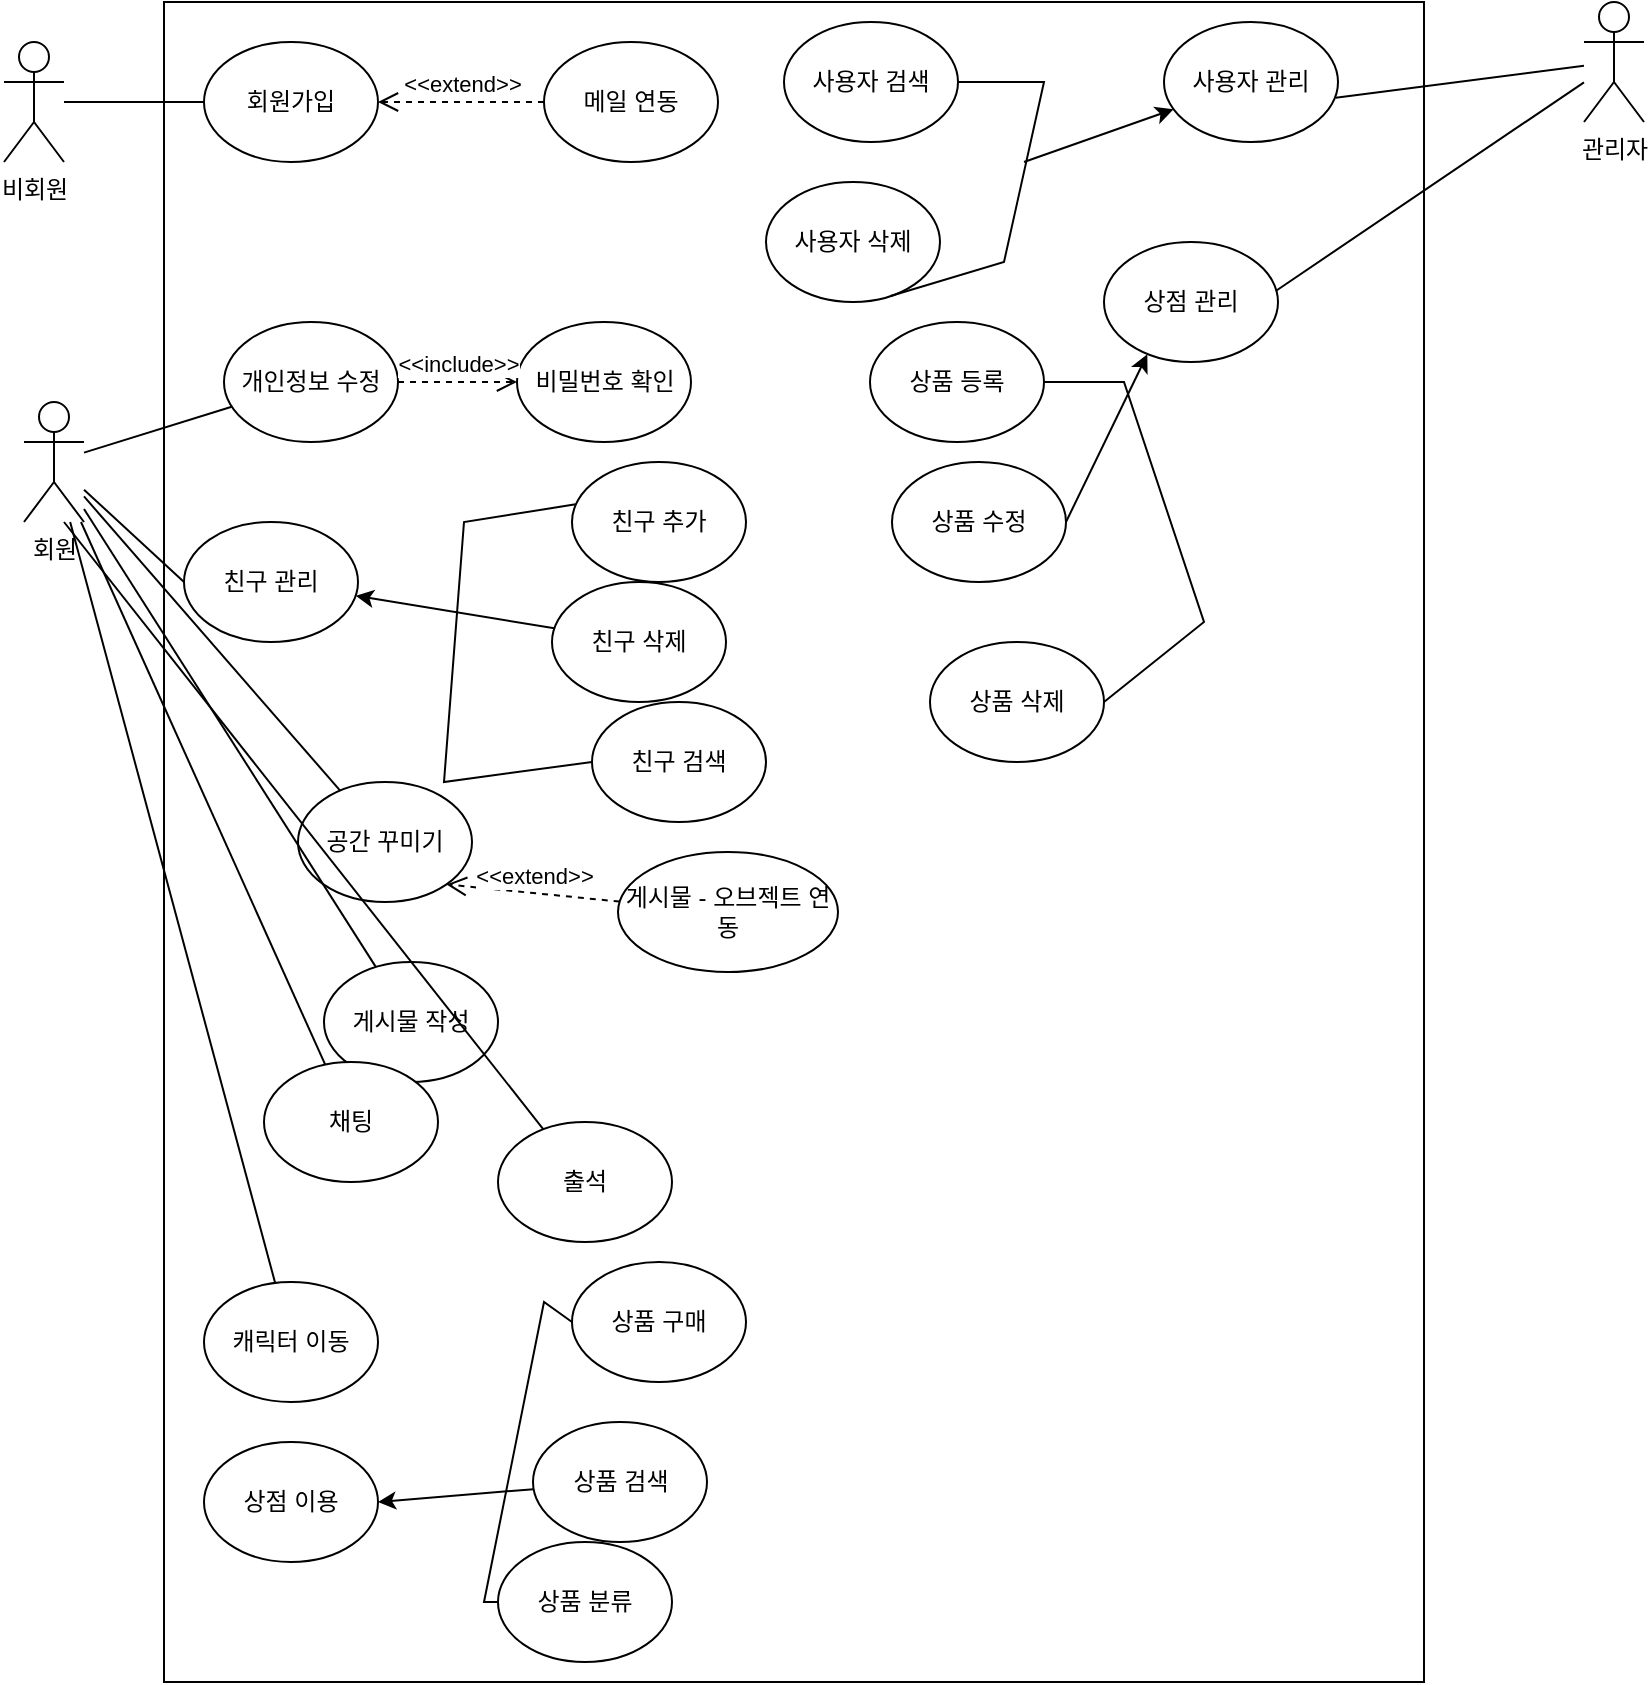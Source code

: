<mxfile version="20.5.3" type="github">
  <diagram id="krQl1NAr_Uzct_Pf9GCD" name="페이지-1">
    <mxGraphModel dx="1185" dy="628" grid="1" gridSize="10" guides="1" tooltips="1" connect="1" arrows="1" fold="1" page="1" pageScale="1" pageWidth="827" pageHeight="1169" math="0" shadow="0">
      <root>
        <mxCell id="0" />
        <mxCell id="1" parent="0" />
        <mxCell id="ElBBsk1AIbg9ltWtopyc-25" value="" style="rounded=0;whiteSpace=wrap;html=1;" vertex="1" parent="1">
          <mxGeometry x="260" y="160" width="630" height="840" as="geometry" />
        </mxCell>
        <mxCell id="soP50pAgeH5xgdS1O4EO-1" value="비회원" style="shape=umlActor;verticalLabelPosition=bottom;verticalAlign=top;html=1;outlineConnect=0;" parent="1" vertex="1">
          <mxGeometry x="180" y="180" width="30" height="60" as="geometry" />
        </mxCell>
        <mxCell id="ElBBsk1AIbg9ltWtopyc-1" value="회원" style="shape=umlActor;verticalLabelPosition=bottom;verticalAlign=top;html=1;outlineConnect=0;" vertex="1" parent="1">
          <mxGeometry x="190" y="360" width="30" height="60" as="geometry" />
        </mxCell>
        <mxCell id="ElBBsk1AIbg9ltWtopyc-4" value="관리자" style="shape=umlActor;verticalLabelPosition=bottom;verticalAlign=top;html=1;outlineConnect=0;" vertex="1" parent="1">
          <mxGeometry x="970" y="160" width="30" height="60" as="geometry" />
        </mxCell>
        <mxCell id="ElBBsk1AIbg9ltWtopyc-8" value="회원가입" style="ellipse;whiteSpace=wrap;html=1;" vertex="1" parent="1">
          <mxGeometry x="280" y="180" width="87" height="60" as="geometry" />
        </mxCell>
        <mxCell id="ElBBsk1AIbg9ltWtopyc-9" value="메일 연동" style="ellipse;whiteSpace=wrap;html=1;" vertex="1" parent="1">
          <mxGeometry x="450" y="180" width="87" height="60" as="geometry" />
        </mxCell>
        <mxCell id="ElBBsk1AIbg9ltWtopyc-10" value="개인정보 수정" style="ellipse;whiteSpace=wrap;html=1;" vertex="1" parent="1">
          <mxGeometry x="290" y="320" width="87" height="60" as="geometry" />
        </mxCell>
        <mxCell id="ElBBsk1AIbg9ltWtopyc-12" value="비밀번호 확인" style="ellipse;whiteSpace=wrap;html=1;" vertex="1" parent="1">
          <mxGeometry x="436.5" y="320" width="87" height="60" as="geometry" />
        </mxCell>
        <mxCell id="ElBBsk1AIbg9ltWtopyc-14" value="친구 관리" style="ellipse;whiteSpace=wrap;html=1;" vertex="1" parent="1">
          <mxGeometry x="270" y="420" width="87" height="60" as="geometry" />
        </mxCell>
        <mxCell id="ElBBsk1AIbg9ltWtopyc-15" value="친구 추가" style="ellipse;whiteSpace=wrap;html=1;" vertex="1" parent="1">
          <mxGeometry x="464" y="390" width="87" height="60" as="geometry" />
        </mxCell>
        <mxCell id="ElBBsk1AIbg9ltWtopyc-16" value="친구 삭제" style="ellipse;whiteSpace=wrap;html=1;" vertex="1" parent="1">
          <mxGeometry x="454" y="450" width="87" height="60" as="geometry" />
        </mxCell>
        <mxCell id="ElBBsk1AIbg9ltWtopyc-17" value="친구 검색" style="ellipse;whiteSpace=wrap;html=1;" vertex="1" parent="1">
          <mxGeometry x="474" y="510" width="87" height="60" as="geometry" />
        </mxCell>
        <mxCell id="ElBBsk1AIbg9ltWtopyc-22" value="공간 꾸미기" style="ellipse;whiteSpace=wrap;html=1;" vertex="1" parent="1">
          <mxGeometry x="327" y="550" width="87" height="60" as="geometry" />
        </mxCell>
        <mxCell id="ElBBsk1AIbg9ltWtopyc-26" value="" style="endArrow=none;html=1;rounded=0;entryX=0;entryY=0.5;entryDx=0;entryDy=0;" edge="1" parent="1" source="soP50pAgeH5xgdS1O4EO-1" target="ElBBsk1AIbg9ltWtopyc-8">
          <mxGeometry width="50" height="50" relative="1" as="geometry">
            <mxPoint x="220" y="250" as="sourcePoint" />
            <mxPoint x="270" y="200" as="targetPoint" />
          </mxGeometry>
        </mxCell>
        <mxCell id="ElBBsk1AIbg9ltWtopyc-31" value="&amp;lt;&amp;lt;extend&amp;gt;&amp;gt;" style="html=1;verticalAlign=bottom;endArrow=open;dashed=1;endSize=8;rounded=0;entryX=1;entryY=0.5;entryDx=0;entryDy=0;" edge="1" parent="1" source="ElBBsk1AIbg9ltWtopyc-9" target="ElBBsk1AIbg9ltWtopyc-8">
          <mxGeometry relative="1" as="geometry">
            <mxPoint x="450" y="280" as="sourcePoint" />
            <mxPoint x="370" y="280" as="targetPoint" />
          </mxGeometry>
        </mxCell>
        <mxCell id="ElBBsk1AIbg9ltWtopyc-32" value="" style="endArrow=none;html=1;rounded=0;" edge="1" parent="1" source="ElBBsk1AIbg9ltWtopyc-1" target="ElBBsk1AIbg9ltWtopyc-10">
          <mxGeometry width="50" height="50" relative="1" as="geometry">
            <mxPoint x="260" y="400" as="sourcePoint" />
            <mxPoint x="310" y="350" as="targetPoint" />
          </mxGeometry>
        </mxCell>
        <mxCell id="ElBBsk1AIbg9ltWtopyc-33" value="&amp;lt;&amp;lt;include&amp;gt;&amp;gt;" style="html=1;verticalAlign=bottom;endArrow=open;dashed=1;endSize=8;rounded=0;entryX=0;entryY=0.5;entryDx=0;entryDy=0;exitX=1;exitY=0.5;exitDx=0;exitDy=0;" edge="1" parent="1" source="ElBBsk1AIbg9ltWtopyc-10" target="ElBBsk1AIbg9ltWtopyc-12">
          <mxGeometry relative="1" as="geometry">
            <mxPoint x="440" y="360" as="sourcePoint" />
            <mxPoint x="377.0" y="220" as="targetPoint" />
          </mxGeometry>
        </mxCell>
        <mxCell id="ElBBsk1AIbg9ltWtopyc-34" value="" style="endArrow=none;html=1;rounded=0;entryX=0;entryY=0.5;entryDx=0;entryDy=0;" edge="1" parent="1" source="ElBBsk1AIbg9ltWtopyc-1" target="ElBBsk1AIbg9ltWtopyc-14">
          <mxGeometry width="50" height="50" relative="1" as="geometry">
            <mxPoint x="230" y="460" as="sourcePoint" />
            <mxPoint x="280" y="410" as="targetPoint" />
          </mxGeometry>
        </mxCell>
        <mxCell id="ElBBsk1AIbg9ltWtopyc-35" value="" style="endArrow=classic;html=1;rounded=0;" edge="1" parent="1" source="ElBBsk1AIbg9ltWtopyc-16" target="ElBBsk1AIbg9ltWtopyc-14">
          <mxGeometry width="50" height="50" relative="1" as="geometry">
            <mxPoint x="370" y="510" as="sourcePoint" />
            <mxPoint x="420" y="460" as="targetPoint" />
          </mxGeometry>
        </mxCell>
        <mxCell id="ElBBsk1AIbg9ltWtopyc-38" value="" style="endArrow=none;html=1;rounded=0;" edge="1" parent="1" source="ElBBsk1AIbg9ltWtopyc-22" target="ElBBsk1AIbg9ltWtopyc-1">
          <mxGeometry width="50" height="50" relative="1" as="geometry">
            <mxPoint x="280" y="570" as="sourcePoint" />
            <mxPoint x="330" y="520" as="targetPoint" />
          </mxGeometry>
        </mxCell>
        <mxCell id="ElBBsk1AIbg9ltWtopyc-39" value="게시물 - 오브젝트 연동" style="ellipse;whiteSpace=wrap;html=1;" vertex="1" parent="1">
          <mxGeometry x="487" y="585" width="110" height="60" as="geometry" />
        </mxCell>
        <mxCell id="ElBBsk1AIbg9ltWtopyc-40" value="&amp;lt;&amp;lt;extend&amp;gt;&amp;gt;" style="html=1;verticalAlign=bottom;endArrow=open;dashed=1;endSize=8;rounded=0;entryX=1;entryY=1;entryDx=0;entryDy=0;" edge="1" parent="1" source="ElBBsk1AIbg9ltWtopyc-39" target="ElBBsk1AIbg9ltWtopyc-22">
          <mxGeometry relative="1" as="geometry">
            <mxPoint x="446.5" y="360" as="sourcePoint" />
            <mxPoint x="387.0" y="360" as="targetPoint" />
          </mxGeometry>
        </mxCell>
        <mxCell id="ElBBsk1AIbg9ltWtopyc-41" value="게시물 작성" style="ellipse;whiteSpace=wrap;html=1;" vertex="1" parent="1">
          <mxGeometry x="340" y="640" width="87" height="60" as="geometry" />
        </mxCell>
        <mxCell id="ElBBsk1AIbg9ltWtopyc-42" value="캐릭터 이동" style="ellipse;whiteSpace=wrap;html=1;" vertex="1" parent="1">
          <mxGeometry x="280" y="800" width="87" height="60" as="geometry" />
        </mxCell>
        <mxCell id="ElBBsk1AIbg9ltWtopyc-43" value="채팅" style="ellipse;whiteSpace=wrap;html=1;" vertex="1" parent="1">
          <mxGeometry x="310" y="690" width="87" height="60" as="geometry" />
        </mxCell>
        <mxCell id="ElBBsk1AIbg9ltWtopyc-44" value="상점 이용" style="ellipse;whiteSpace=wrap;html=1;" vertex="1" parent="1">
          <mxGeometry x="280" y="880" width="87" height="60" as="geometry" />
        </mxCell>
        <mxCell id="ElBBsk1AIbg9ltWtopyc-45" value="출석" style="ellipse;whiteSpace=wrap;html=1;" vertex="1" parent="1">
          <mxGeometry x="427" y="720" width="87" height="60" as="geometry" />
        </mxCell>
        <mxCell id="ElBBsk1AIbg9ltWtopyc-46" value="사용자 관리" style="ellipse;whiteSpace=wrap;html=1;" vertex="1" parent="1">
          <mxGeometry x="760" y="170" width="87" height="60" as="geometry" />
        </mxCell>
        <mxCell id="ElBBsk1AIbg9ltWtopyc-47" value="사용자 삭제" style="ellipse;whiteSpace=wrap;html=1;" vertex="1" parent="1">
          <mxGeometry x="561" y="250" width="87" height="60" as="geometry" />
        </mxCell>
        <mxCell id="ElBBsk1AIbg9ltWtopyc-48" value="사용자 검색" style="ellipse;whiteSpace=wrap;html=1;" vertex="1" parent="1">
          <mxGeometry x="570" y="170" width="87" height="60" as="geometry" />
        </mxCell>
        <mxCell id="ElBBsk1AIbg9ltWtopyc-49" value="상점 관리" style="ellipse;whiteSpace=wrap;html=1;" vertex="1" parent="1">
          <mxGeometry x="730" y="280" width="87" height="60" as="geometry" />
        </mxCell>
        <mxCell id="ElBBsk1AIbg9ltWtopyc-50" value="상품 등록" style="ellipse;whiteSpace=wrap;html=1;" vertex="1" parent="1">
          <mxGeometry x="613" y="320" width="87" height="60" as="geometry" />
        </mxCell>
        <mxCell id="ElBBsk1AIbg9ltWtopyc-51" value="상품 수정" style="ellipse;whiteSpace=wrap;html=1;" vertex="1" parent="1">
          <mxGeometry x="624" y="390" width="87" height="60" as="geometry" />
        </mxCell>
        <mxCell id="ElBBsk1AIbg9ltWtopyc-52" value="상품 삭제" style="ellipse;whiteSpace=wrap;html=1;" vertex="1" parent="1">
          <mxGeometry x="643" y="480" width="87" height="60" as="geometry" />
        </mxCell>
        <mxCell id="ElBBsk1AIbg9ltWtopyc-53" value="" style="endArrow=none;html=1;rounded=0;" edge="1" parent="1" source="ElBBsk1AIbg9ltWtopyc-41" target="ElBBsk1AIbg9ltWtopyc-1">
          <mxGeometry width="50" height="50" relative="1" as="geometry">
            <mxPoint x="270" y="660" as="sourcePoint" />
            <mxPoint x="320" y="610" as="targetPoint" />
          </mxGeometry>
        </mxCell>
        <mxCell id="ElBBsk1AIbg9ltWtopyc-54" value="" style="endArrow=none;html=1;rounded=0;" edge="1" parent="1" source="ElBBsk1AIbg9ltWtopyc-43" target="ElBBsk1AIbg9ltWtopyc-1">
          <mxGeometry width="50" height="50" relative="1" as="geometry">
            <mxPoint x="200" y="630" as="sourcePoint" />
            <mxPoint x="250" y="580" as="targetPoint" />
          </mxGeometry>
        </mxCell>
        <mxCell id="ElBBsk1AIbg9ltWtopyc-55" value="" style="endArrow=none;html=1;rounded=0;" edge="1" parent="1" source="ElBBsk1AIbg9ltWtopyc-42" target="ElBBsk1AIbg9ltWtopyc-1">
          <mxGeometry width="50" height="50" relative="1" as="geometry">
            <mxPoint x="280" y="730" as="sourcePoint" />
            <mxPoint x="230" y="460" as="targetPoint" />
          </mxGeometry>
        </mxCell>
        <mxCell id="ElBBsk1AIbg9ltWtopyc-56" value="상품 구매" style="ellipse;whiteSpace=wrap;html=1;" vertex="1" parent="1">
          <mxGeometry x="464" y="790" width="87" height="60" as="geometry" />
        </mxCell>
        <mxCell id="ElBBsk1AIbg9ltWtopyc-57" value="상품 분류" style="ellipse;whiteSpace=wrap;html=1;" vertex="1" parent="1">
          <mxGeometry x="427" y="930" width="87" height="60" as="geometry" />
        </mxCell>
        <mxCell id="ElBBsk1AIbg9ltWtopyc-58" value="상품 검색" style="ellipse;whiteSpace=wrap;html=1;" vertex="1" parent="1">
          <mxGeometry x="444.5" y="870" width="87" height="60" as="geometry" />
        </mxCell>
        <mxCell id="ElBBsk1AIbg9ltWtopyc-59" value="" style="endArrow=none;html=1;rounded=0;exitX=0.987;exitY=0.631;exitDx=0;exitDy=0;exitPerimeter=0;" edge="1" parent="1" source="ElBBsk1AIbg9ltWtopyc-46" target="ElBBsk1AIbg9ltWtopyc-4">
          <mxGeometry width="50" height="50" relative="1" as="geometry">
            <mxPoint x="670" y="260" as="sourcePoint" />
            <mxPoint x="720" y="210" as="targetPoint" />
          </mxGeometry>
        </mxCell>
        <mxCell id="ElBBsk1AIbg9ltWtopyc-62" value="" style="endArrow=none;html=1;rounded=0;entryX=0.021;entryY=0.353;entryDx=0;entryDy=0;entryPerimeter=0;exitX=0;exitY=0.5;exitDx=0;exitDy=0;" edge="1" parent="1" source="ElBBsk1AIbg9ltWtopyc-17" target="ElBBsk1AIbg9ltWtopyc-15">
          <mxGeometry width="50" height="50" relative="1" as="geometry">
            <mxPoint x="430" y="492.5" as="sourcePoint" />
            <mxPoint x="480" y="442.5" as="targetPoint" />
            <Array as="points">
              <mxPoint x="400" y="550" />
              <mxPoint x="410" y="420" />
            </Array>
          </mxGeometry>
        </mxCell>
        <mxCell id="ElBBsk1AIbg9ltWtopyc-63" value="" style="endArrow=none;html=1;rounded=0;entryX=0;entryY=0.5;entryDx=0;entryDy=0;" edge="1" parent="1" source="ElBBsk1AIbg9ltWtopyc-57" target="ElBBsk1AIbg9ltWtopyc-56">
          <mxGeometry width="50" height="50" relative="1" as="geometry">
            <mxPoint x="420.5" y="908.82" as="sourcePoint" />
            <mxPoint x="412.327" y="780.0" as="targetPoint" />
            <Array as="points">
              <mxPoint x="420" y="960" />
              <mxPoint x="450" y="810" />
            </Array>
          </mxGeometry>
        </mxCell>
        <mxCell id="ElBBsk1AIbg9ltWtopyc-64" value="" style="endArrow=classic;html=1;rounded=0;entryX=1;entryY=0.5;entryDx=0;entryDy=0;" edge="1" parent="1" source="ElBBsk1AIbg9ltWtopyc-58" target="ElBBsk1AIbg9ltWtopyc-44">
          <mxGeometry width="50" height="50" relative="1" as="geometry">
            <mxPoint x="270" y="890" as="sourcePoint" />
            <mxPoint x="320" y="840" as="targetPoint" />
          </mxGeometry>
        </mxCell>
        <mxCell id="ElBBsk1AIbg9ltWtopyc-65" value="" style="endArrow=none;html=1;rounded=0;" edge="1" parent="1" source="ElBBsk1AIbg9ltWtopyc-45">
          <mxGeometry width="50" height="50" relative="1" as="geometry">
            <mxPoint x="510" y="720" as="sourcePoint" />
            <mxPoint x="210" y="420" as="targetPoint" />
          </mxGeometry>
        </mxCell>
        <mxCell id="ElBBsk1AIbg9ltWtopyc-66" value="" style="endArrow=none;html=1;rounded=0;exitX=0.987;exitY=0.408;exitDx=0;exitDy=0;exitPerimeter=0;" edge="1" parent="1" source="ElBBsk1AIbg9ltWtopyc-49" target="ElBBsk1AIbg9ltWtopyc-4">
          <mxGeometry width="50" height="50" relative="1" as="geometry">
            <mxPoint x="830" y="310" as="sourcePoint" />
            <mxPoint x="880" y="260" as="targetPoint" />
          </mxGeometry>
        </mxCell>
        <mxCell id="ElBBsk1AIbg9ltWtopyc-68" value="" style="endArrow=none;html=1;rounded=0;entryX=1;entryY=0.5;entryDx=0;entryDy=0;exitX=1;exitY=0.5;exitDx=0;exitDy=0;" edge="1" parent="1" source="ElBBsk1AIbg9ltWtopyc-52" target="ElBBsk1AIbg9ltWtopyc-50">
          <mxGeometry width="50" height="50" relative="1" as="geometry">
            <mxPoint x="774.0" y="479.41" as="sourcePoint" />
            <mxPoint x="765.827" y="350.59" as="targetPoint" />
            <Array as="points">
              <mxPoint x="780" y="470" />
              <mxPoint x="740" y="350" />
            </Array>
          </mxGeometry>
        </mxCell>
        <mxCell id="ElBBsk1AIbg9ltWtopyc-69" value="" style="endArrow=classic;html=1;rounded=0;exitX=1;exitY=0.5;exitDx=0;exitDy=0;entryX=0.249;entryY=0.936;entryDx=0;entryDy=0;entryPerimeter=0;" edge="1" parent="1" source="ElBBsk1AIbg9ltWtopyc-51" target="ElBBsk1AIbg9ltWtopyc-49">
          <mxGeometry width="50" height="50" relative="1" as="geometry">
            <mxPoint x="720" y="450" as="sourcePoint" />
            <mxPoint x="770" y="400" as="targetPoint" />
          </mxGeometry>
        </mxCell>
        <mxCell id="ElBBsk1AIbg9ltWtopyc-70" value="" style="endArrow=none;html=1;rounded=0;exitX=0.716;exitY=0.95;exitDx=0;exitDy=0;exitPerimeter=0;" edge="1" parent="1" source="ElBBsk1AIbg9ltWtopyc-47" target="ElBBsk1AIbg9ltWtopyc-48">
          <mxGeometry width="50" height="50" relative="1" as="geometry">
            <mxPoint x="723.5" y="329.41" as="sourcePoint" />
            <mxPoint x="715.327" y="200.59" as="targetPoint" />
            <Array as="points">
              <mxPoint x="680" y="290" />
              <mxPoint x="700" y="200" />
            </Array>
          </mxGeometry>
        </mxCell>
        <mxCell id="ElBBsk1AIbg9ltWtopyc-71" value="" style="endArrow=classic;html=1;rounded=0;" edge="1" parent="1" target="ElBBsk1AIbg9ltWtopyc-46">
          <mxGeometry width="50" height="50" relative="1" as="geometry">
            <mxPoint x="690" y="240" as="sourcePoint" />
            <mxPoint x="740" y="210" as="targetPoint" />
          </mxGeometry>
        </mxCell>
      </root>
    </mxGraphModel>
  </diagram>
</mxfile>
